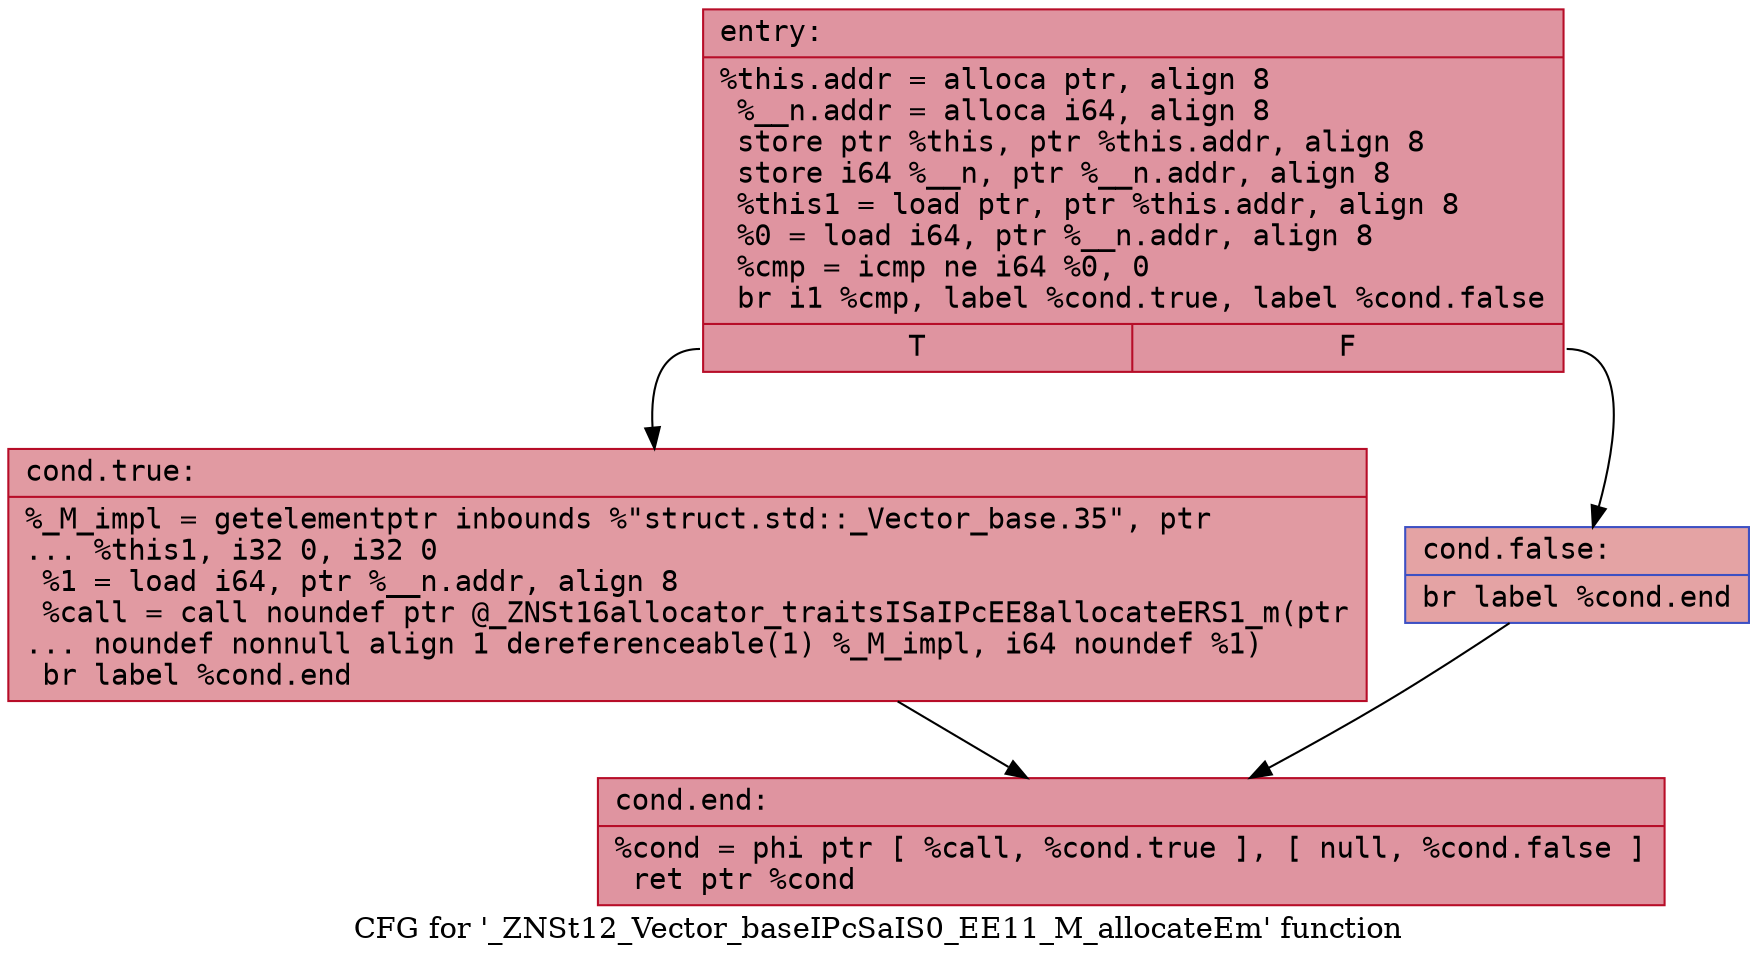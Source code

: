 digraph "CFG for '_ZNSt12_Vector_baseIPcSaIS0_EE11_M_allocateEm' function" {
	label="CFG for '_ZNSt12_Vector_baseIPcSaIS0_EE11_M_allocateEm' function";

	Node0x561f1654e330 [shape=record,color="#b70d28ff", style=filled, fillcolor="#b70d2870" fontname="Courier",label="{entry:\l|  %this.addr = alloca ptr, align 8\l  %__n.addr = alloca i64, align 8\l  store ptr %this, ptr %this.addr, align 8\l  store i64 %__n, ptr %__n.addr, align 8\l  %this1 = load ptr, ptr %this.addr, align 8\l  %0 = load i64, ptr %__n.addr, align 8\l  %cmp = icmp ne i64 %0, 0\l  br i1 %cmp, label %cond.true, label %cond.false\l|{<s0>T|<s1>F}}"];
	Node0x561f1654e330:s0 -> Node0x561f1654e6f0[tooltip="entry -> cond.true\nProbability 62.50%" ];
	Node0x561f1654e330:s1 -> Node0x561f1654e770[tooltip="entry -> cond.false\nProbability 37.50%" ];
	Node0x561f1654e6f0 [shape=record,color="#b70d28ff", style=filled, fillcolor="#bb1b2c70" fontname="Courier",label="{cond.true:\l|  %_M_impl = getelementptr inbounds %\"struct.std::_Vector_base.35\", ptr\l... %this1, i32 0, i32 0\l  %1 = load i64, ptr %__n.addr, align 8\l  %call = call noundef ptr @_ZNSt16allocator_traitsISaIPcEE8allocateERS1_m(ptr\l... noundef nonnull align 1 dereferenceable(1) %_M_impl, i64 noundef %1)\l  br label %cond.end\l}"];
	Node0x561f1654e6f0 -> Node0x561f1654ebd0[tooltip="cond.true -> cond.end\nProbability 100.00%" ];
	Node0x561f1654e770 [shape=record,color="#3d50c3ff", style=filled, fillcolor="#c32e3170" fontname="Courier",label="{cond.false:\l|  br label %cond.end\l}"];
	Node0x561f1654e770 -> Node0x561f1654ebd0[tooltip="cond.false -> cond.end\nProbability 100.00%" ];
	Node0x561f1654ebd0 [shape=record,color="#b70d28ff", style=filled, fillcolor="#b70d2870" fontname="Courier",label="{cond.end:\l|  %cond = phi ptr [ %call, %cond.true ], [ null, %cond.false ]\l  ret ptr %cond\l}"];
}
